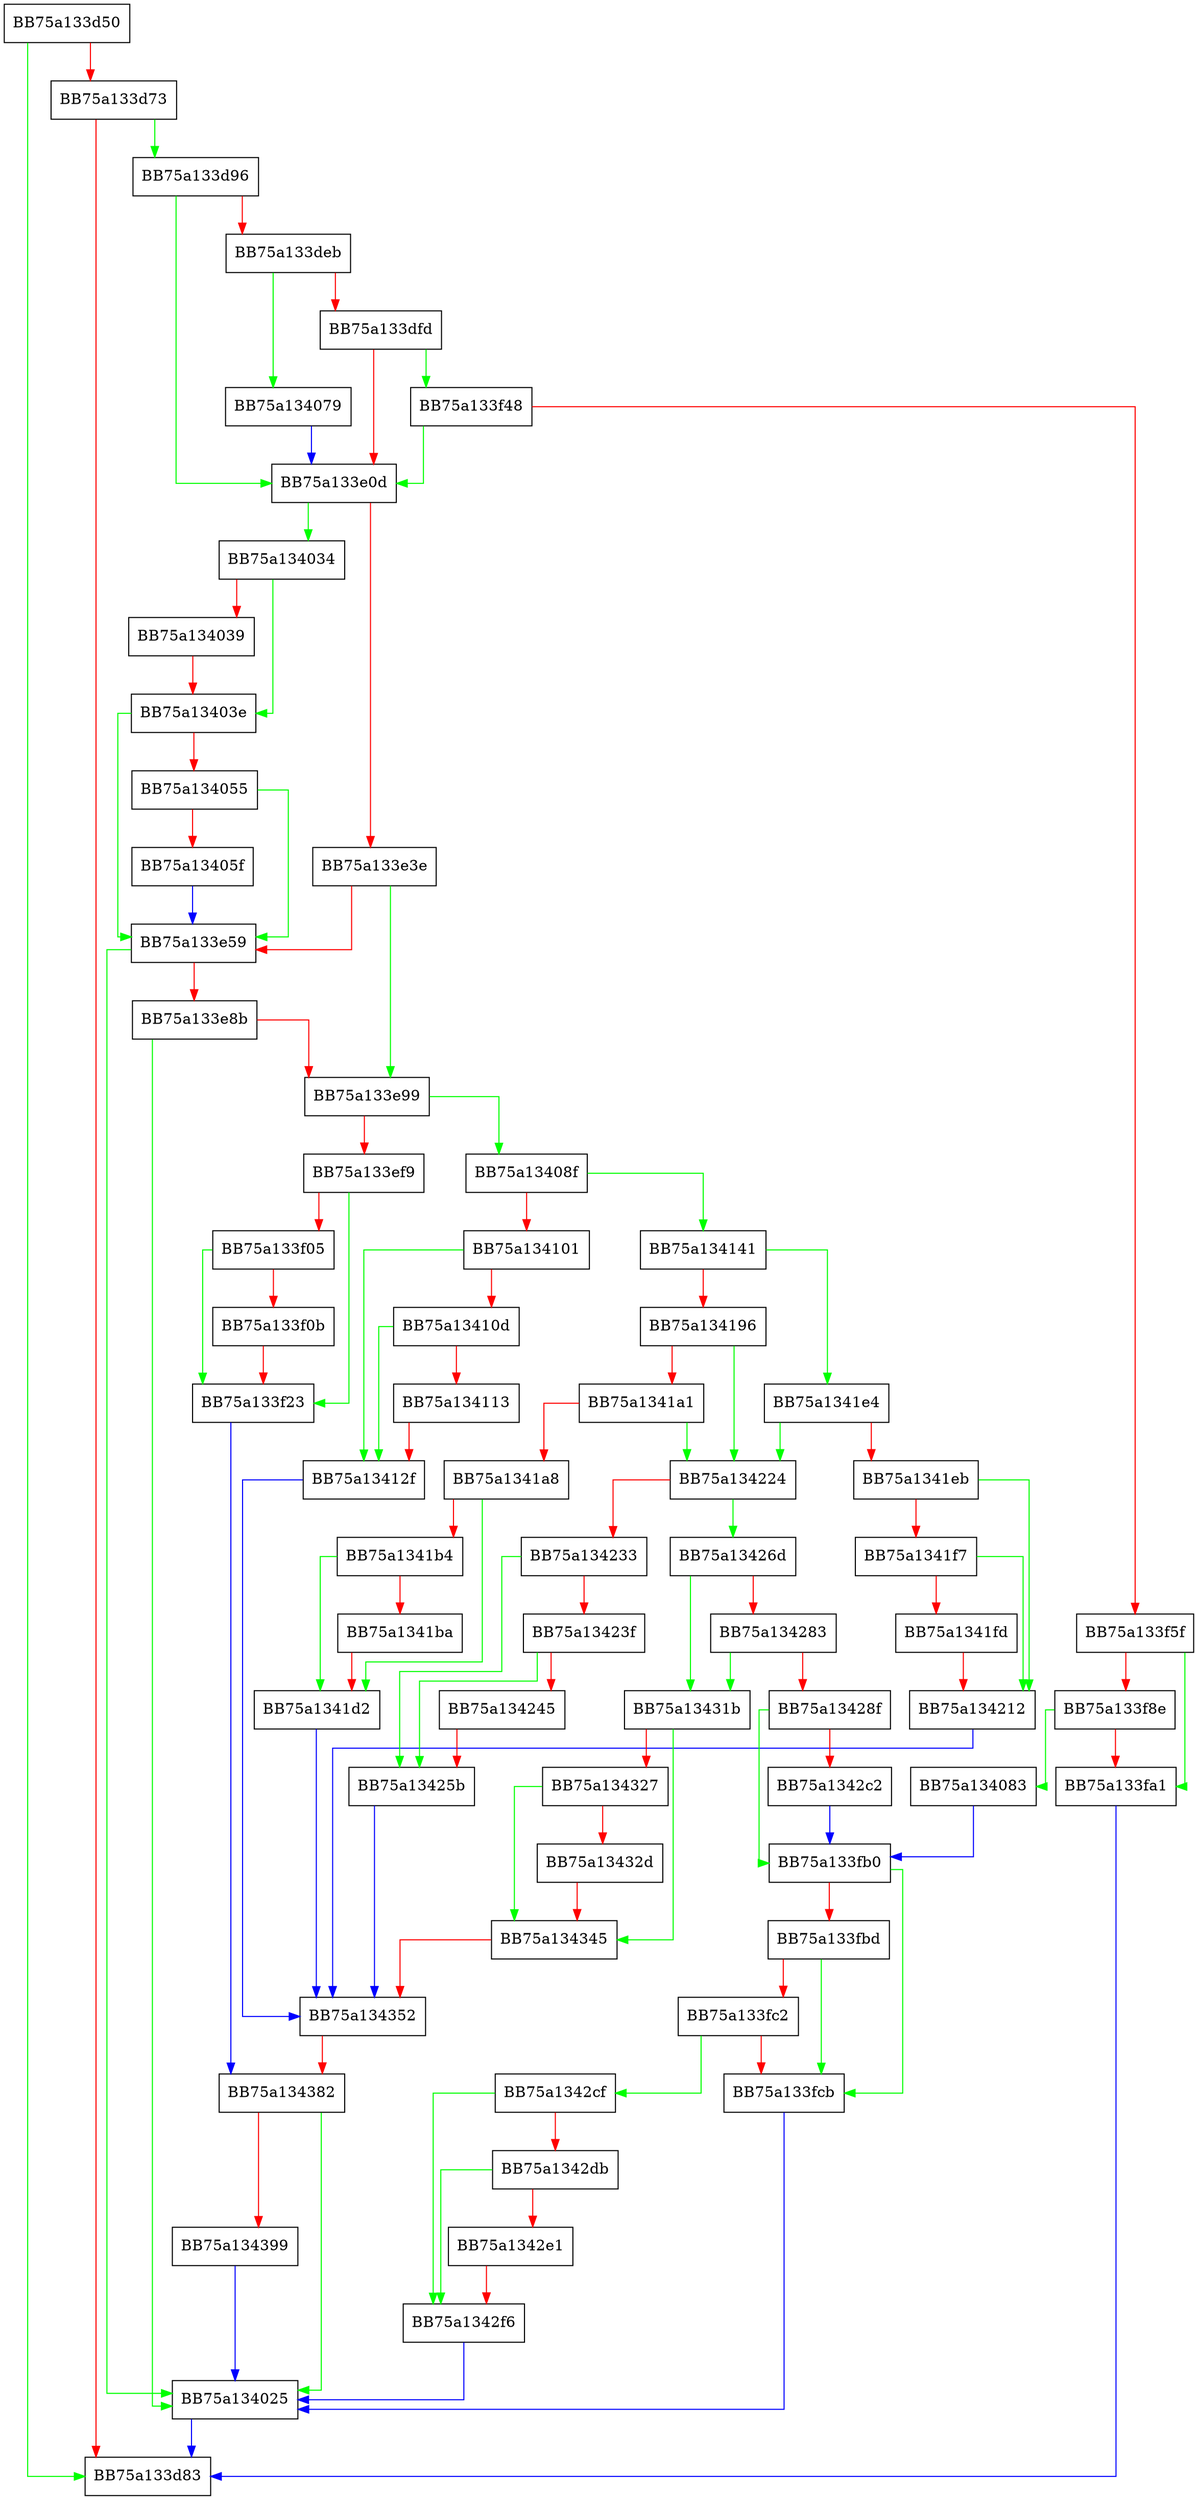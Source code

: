 digraph sense_load_hashes {
  node [shape="box"];
  graph [splines=ortho];
  BB75a133d50 -> BB75a133d83 [color="green"];
  BB75a133d50 -> BB75a133d73 [color="red"];
  BB75a133d73 -> BB75a133d96 [color="green"];
  BB75a133d73 -> BB75a133d83 [color="red"];
  BB75a133d96 -> BB75a133e0d [color="green"];
  BB75a133d96 -> BB75a133deb [color="red"];
  BB75a133deb -> BB75a134079 [color="green"];
  BB75a133deb -> BB75a133dfd [color="red"];
  BB75a133dfd -> BB75a133f48 [color="green"];
  BB75a133dfd -> BB75a133e0d [color="red"];
  BB75a133e0d -> BB75a134034 [color="green"];
  BB75a133e0d -> BB75a133e3e [color="red"];
  BB75a133e3e -> BB75a133e99 [color="green"];
  BB75a133e3e -> BB75a133e59 [color="red"];
  BB75a133e59 -> BB75a134025 [color="green"];
  BB75a133e59 -> BB75a133e8b [color="red"];
  BB75a133e8b -> BB75a134025 [color="green"];
  BB75a133e8b -> BB75a133e99 [color="red"];
  BB75a133e99 -> BB75a13408f [color="green"];
  BB75a133e99 -> BB75a133ef9 [color="red"];
  BB75a133ef9 -> BB75a133f23 [color="green"];
  BB75a133ef9 -> BB75a133f05 [color="red"];
  BB75a133f05 -> BB75a133f23 [color="green"];
  BB75a133f05 -> BB75a133f0b [color="red"];
  BB75a133f0b -> BB75a133f23 [color="red"];
  BB75a133f23 -> BB75a134382 [color="blue"];
  BB75a133f48 -> BB75a133e0d [color="green"];
  BB75a133f48 -> BB75a133f5f [color="red"];
  BB75a133f5f -> BB75a133fa1 [color="green"];
  BB75a133f5f -> BB75a133f8e [color="red"];
  BB75a133f8e -> BB75a134083 [color="green"];
  BB75a133f8e -> BB75a133fa1 [color="red"];
  BB75a133fa1 -> BB75a133d83 [color="blue"];
  BB75a133fb0 -> BB75a133fcb [color="green"];
  BB75a133fb0 -> BB75a133fbd [color="red"];
  BB75a133fbd -> BB75a133fcb [color="green"];
  BB75a133fbd -> BB75a133fc2 [color="red"];
  BB75a133fc2 -> BB75a1342cf [color="green"];
  BB75a133fc2 -> BB75a133fcb [color="red"];
  BB75a133fcb -> BB75a134025 [color="blue"];
  BB75a134025 -> BB75a133d83 [color="blue"];
  BB75a134034 -> BB75a13403e [color="green"];
  BB75a134034 -> BB75a134039 [color="red"];
  BB75a134039 -> BB75a13403e [color="red"];
  BB75a13403e -> BB75a133e59 [color="green"];
  BB75a13403e -> BB75a134055 [color="red"];
  BB75a134055 -> BB75a133e59 [color="green"];
  BB75a134055 -> BB75a13405f [color="red"];
  BB75a13405f -> BB75a133e59 [color="blue"];
  BB75a134079 -> BB75a133e0d [color="blue"];
  BB75a134083 -> BB75a133fb0 [color="blue"];
  BB75a13408f -> BB75a134141 [color="green"];
  BB75a13408f -> BB75a134101 [color="red"];
  BB75a134101 -> BB75a13412f [color="green"];
  BB75a134101 -> BB75a13410d [color="red"];
  BB75a13410d -> BB75a13412f [color="green"];
  BB75a13410d -> BB75a134113 [color="red"];
  BB75a134113 -> BB75a13412f [color="red"];
  BB75a13412f -> BB75a134352 [color="blue"];
  BB75a134141 -> BB75a1341e4 [color="green"];
  BB75a134141 -> BB75a134196 [color="red"];
  BB75a134196 -> BB75a134224 [color="green"];
  BB75a134196 -> BB75a1341a1 [color="red"];
  BB75a1341a1 -> BB75a134224 [color="green"];
  BB75a1341a1 -> BB75a1341a8 [color="red"];
  BB75a1341a8 -> BB75a1341d2 [color="green"];
  BB75a1341a8 -> BB75a1341b4 [color="red"];
  BB75a1341b4 -> BB75a1341d2 [color="green"];
  BB75a1341b4 -> BB75a1341ba [color="red"];
  BB75a1341ba -> BB75a1341d2 [color="red"];
  BB75a1341d2 -> BB75a134352 [color="blue"];
  BB75a1341e4 -> BB75a134224 [color="green"];
  BB75a1341e4 -> BB75a1341eb [color="red"];
  BB75a1341eb -> BB75a134212 [color="green"];
  BB75a1341eb -> BB75a1341f7 [color="red"];
  BB75a1341f7 -> BB75a134212 [color="green"];
  BB75a1341f7 -> BB75a1341fd [color="red"];
  BB75a1341fd -> BB75a134212 [color="red"];
  BB75a134212 -> BB75a134352 [color="blue"];
  BB75a134224 -> BB75a13426d [color="green"];
  BB75a134224 -> BB75a134233 [color="red"];
  BB75a134233 -> BB75a13425b [color="green"];
  BB75a134233 -> BB75a13423f [color="red"];
  BB75a13423f -> BB75a13425b [color="green"];
  BB75a13423f -> BB75a134245 [color="red"];
  BB75a134245 -> BB75a13425b [color="red"];
  BB75a13425b -> BB75a134352 [color="blue"];
  BB75a13426d -> BB75a13431b [color="green"];
  BB75a13426d -> BB75a134283 [color="red"];
  BB75a134283 -> BB75a13431b [color="green"];
  BB75a134283 -> BB75a13428f [color="red"];
  BB75a13428f -> BB75a133fb0 [color="green"];
  BB75a13428f -> BB75a1342c2 [color="red"];
  BB75a1342c2 -> BB75a133fb0 [color="blue"];
  BB75a1342cf -> BB75a1342f6 [color="green"];
  BB75a1342cf -> BB75a1342db [color="red"];
  BB75a1342db -> BB75a1342f6 [color="green"];
  BB75a1342db -> BB75a1342e1 [color="red"];
  BB75a1342e1 -> BB75a1342f6 [color="red"];
  BB75a1342f6 -> BB75a134025 [color="blue"];
  BB75a13431b -> BB75a134345 [color="green"];
  BB75a13431b -> BB75a134327 [color="red"];
  BB75a134327 -> BB75a134345 [color="green"];
  BB75a134327 -> BB75a13432d [color="red"];
  BB75a13432d -> BB75a134345 [color="red"];
  BB75a134345 -> BB75a134352 [color="red"];
  BB75a134352 -> BB75a134382 [color="red"];
  BB75a134382 -> BB75a134025 [color="green"];
  BB75a134382 -> BB75a134399 [color="red"];
  BB75a134399 -> BB75a134025 [color="blue"];
}